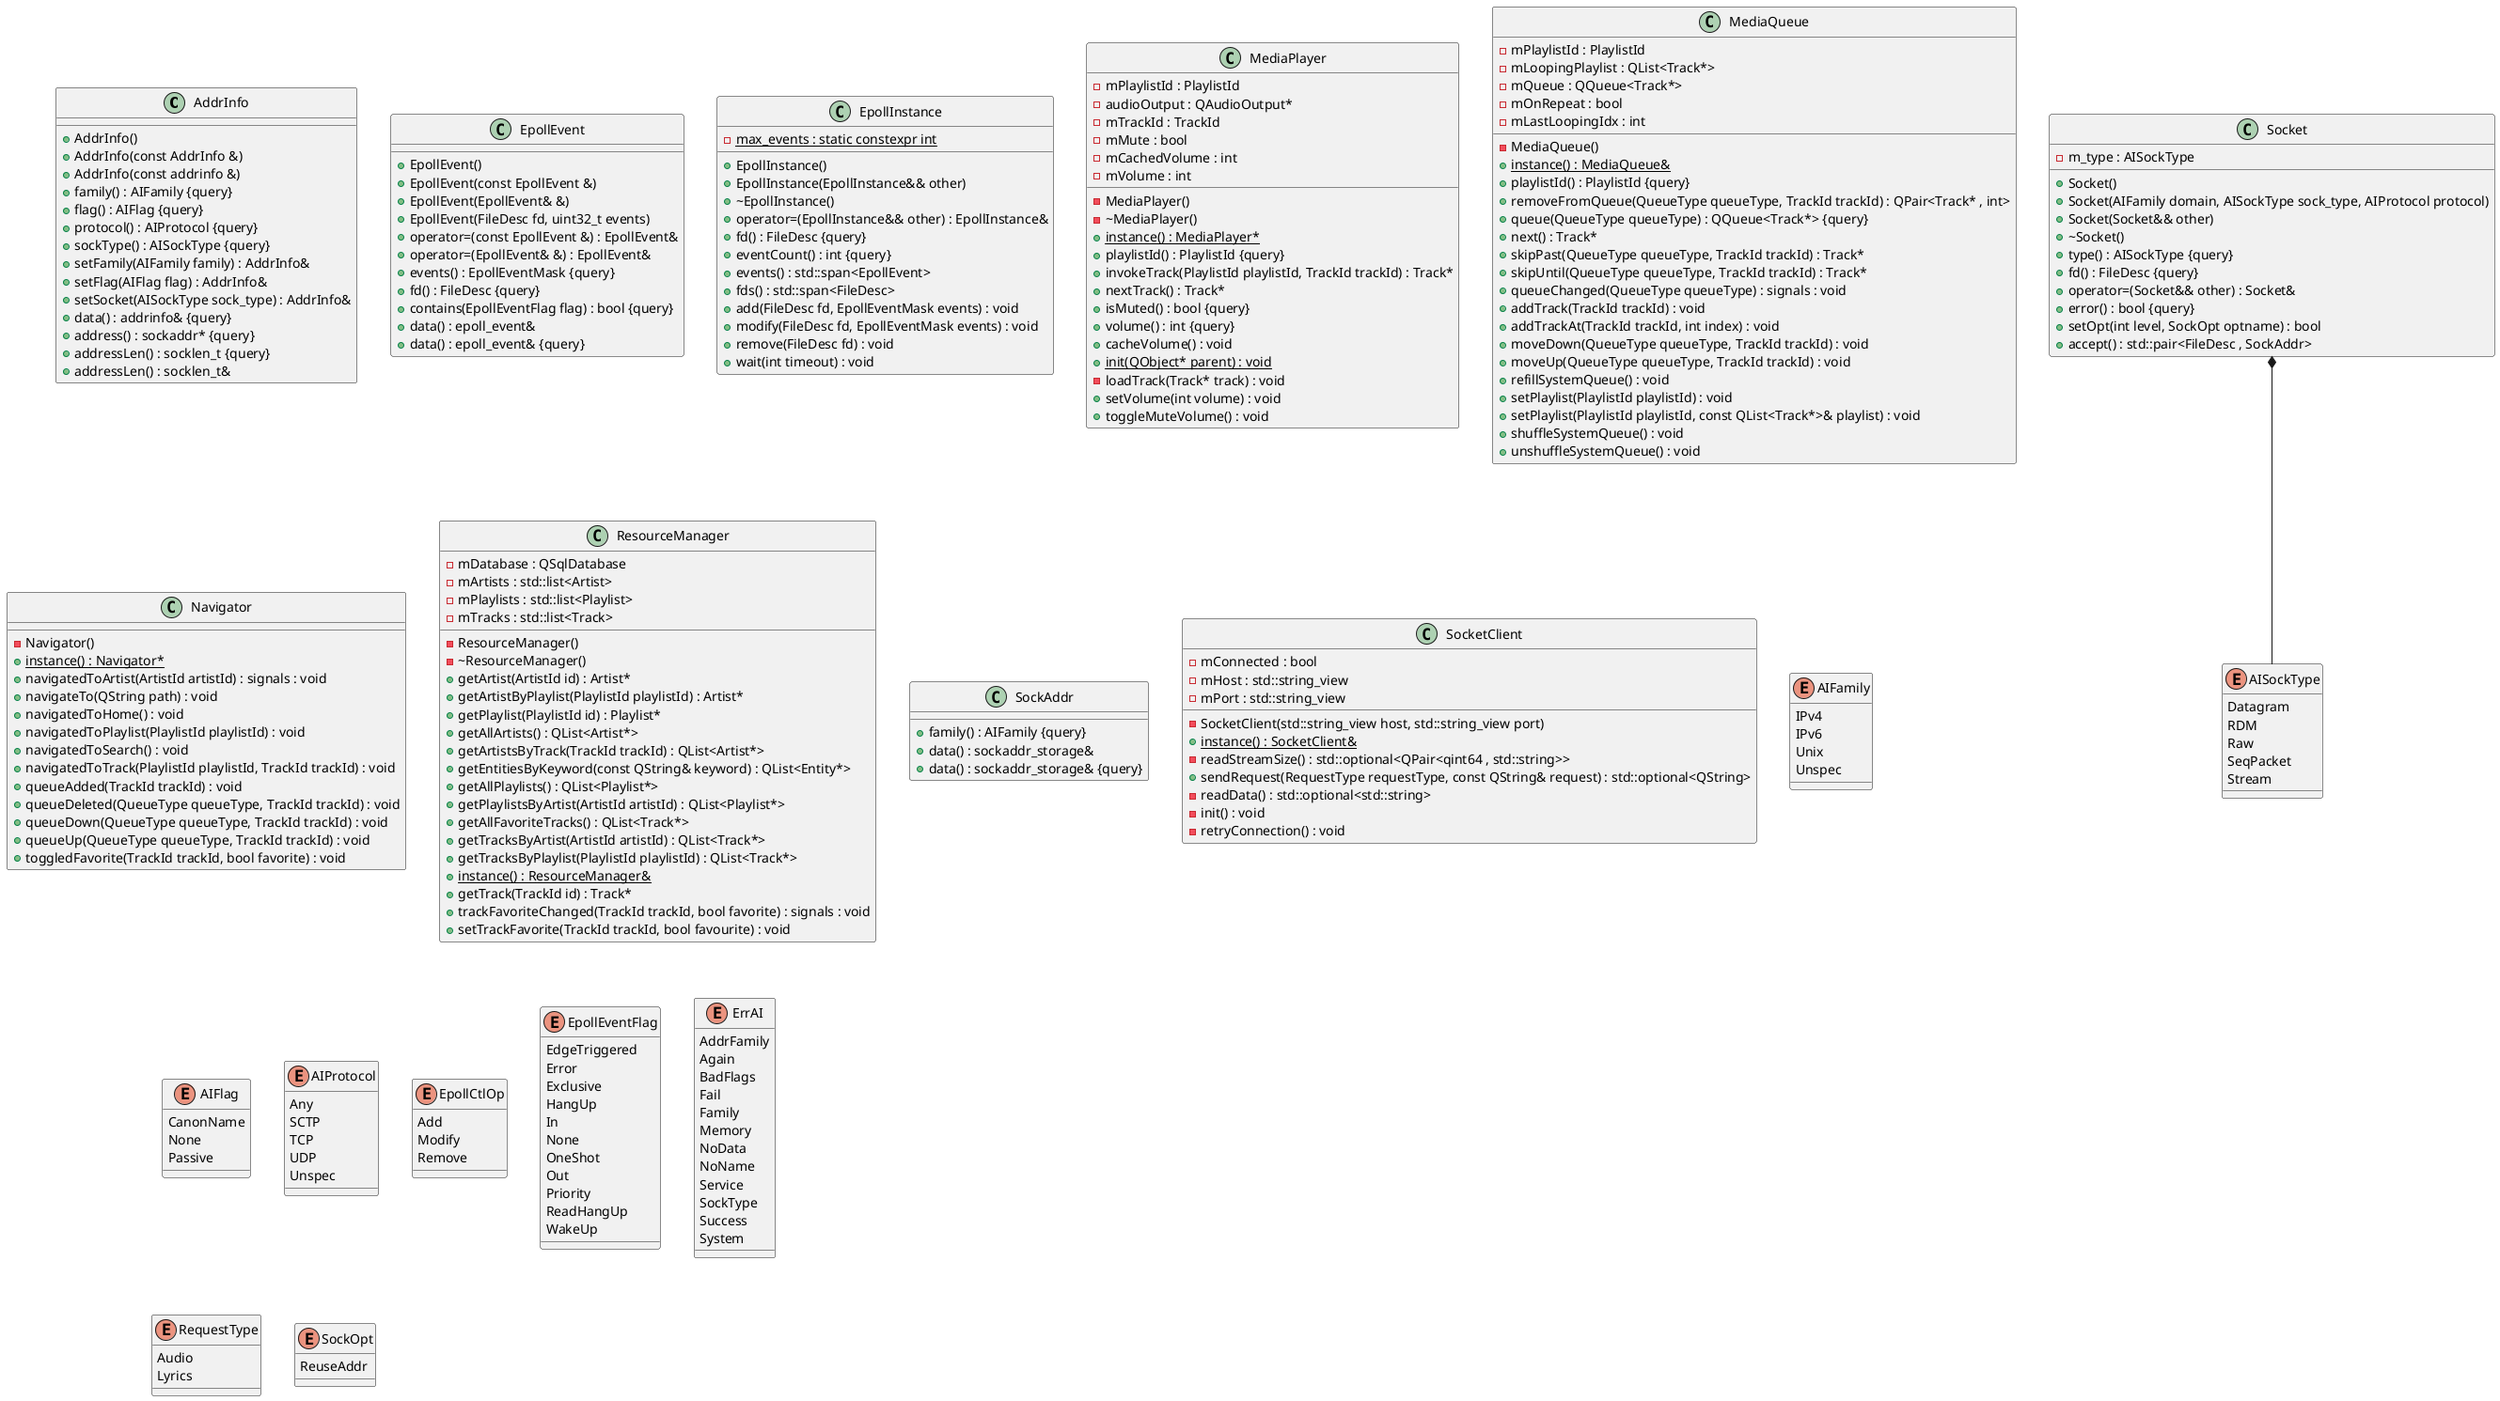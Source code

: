 @startuml





/' Objects '/

class AddrInfo {
	+AddrInfo()
	+AddrInfo(const AddrInfo &)
	+AddrInfo(const addrinfo &)
	+family() : AIFamily {query}
	+flag() : AIFlag {query}
	+protocol() : AIProtocol {query}
	+sockType() : AISockType {query}
	+setFamily(AIFamily family) : AddrInfo&
	+setFlag(AIFlag flag) : AddrInfo&
	+setSocket(AISockType sock_type) : AddrInfo&
	+data() : addrinfo& {query}
	+address() : sockaddr* {query}
	+addressLen() : socklen_t {query}
	+addressLen() : socklen_t&
}


class EpollEvent {
	+EpollEvent()
	+EpollEvent(const EpollEvent &)
	+EpollEvent(EpollEvent& &)
	+EpollEvent(FileDesc fd, uint32_t events)
	+operator=(const EpollEvent &) : EpollEvent&
	+operator=(EpollEvent& &) : EpollEvent&
	+events() : EpollEventMask {query}
	+fd() : FileDesc {query}
	+contains(EpollEventFlag flag) : bool {query}
	+data() : epoll_event&
	+data() : epoll_event& {query}
}


class EpollInstance {
	+EpollInstance()
	+EpollInstance(EpollInstance&& other)
	+~EpollInstance()
	+operator=(EpollInstance&& other) : EpollInstance&
	+fd() : FileDesc {query}
	+eventCount() : int {query}
	-{static} max_events : static constexpr int
	+events() : std::span<EpollEvent>
	+fds() : std::span<FileDesc>
	+add(FileDesc fd, EpollEventMask events) : void
	+modify(FileDesc fd, EpollEventMask events) : void
	+remove(FileDesc fd) : void
	+wait(int timeout) : void
}


class MediaPlayer {
	-MediaPlayer()
	-~MediaPlayer()
	+{static} instance() : MediaPlayer*
	-mPlaylistId : PlaylistId
	+playlistId() : PlaylistId {query}
	-audioOutput : QAudioOutput*
	+invokeTrack(PlaylistId playlistId, TrackId trackId) : Track*
	+nextTrack() : Track*
	-mTrackId : TrackId
	+isMuted() : bool {query}
	-mMute : bool
	-mCachedVolume : int
	-mVolume : int
	+volume() : int {query}
	+cacheVolume() : void
	+{static} init(QObject* parent) : void
	-loadTrack(Track* track) : void
	+setVolume(int volume) : void
	+toggleMuteVolume() : void
}


class MediaQueue {
	-MediaQueue()
	+{static} instance() : MediaQueue&
	-mPlaylistId : PlaylistId
	+playlistId() : PlaylistId {query}
	-mLoopingPlaylist : QList<Track*>
	+removeFromQueue(QueueType queueType, TrackId trackId) : QPair<Track* , int>
	-mQueue : QQueue<Track*>
	+queue(QueueType queueType) : QQueue<Track*> {query}
	+next() : Track*
	+skipPast(QueueType queueType, TrackId trackId) : Track*
	+skipUntil(QueueType queueType, TrackId trackId) : Track*
	-mOnRepeat : bool
	-mLastLoopingIdx : int
	+queueChanged(QueueType queueType) : signals : void
	+addTrack(TrackId trackId) : void
	+addTrackAt(TrackId trackId, int index) : void
	+moveDown(QueueType queueType, TrackId trackId) : void
	+moveUp(QueueType queueType, TrackId trackId) : void
	+refillSystemQueue() : void
	+setPlaylist(PlaylistId playlistId) : void
	+setPlaylist(PlaylistId playlistId, const QList<Track*>& playlist) : void
	+shuffleSystemQueue() : void
	+unshuffleSystemQueue() : void
}


class Navigator {
	-Navigator()
	+{static} instance() : Navigator*
	+navigatedToArtist(ArtistId artistId) : signals : void
	+navigateTo(QString path) : void
	+navigatedToHome() : void
	+navigatedToPlaylist(PlaylistId playlistId) : void
	+navigatedToSearch() : void
	+navigatedToTrack(PlaylistId playlistId, TrackId trackId) : void
	+queueAdded(TrackId trackId) : void
	+queueDeleted(QueueType queueType, TrackId trackId) : void
	+queueDown(QueueType queueType, TrackId trackId) : void
	+queueUp(QueueType queueType, TrackId trackId) : void
	+toggledFavorite(TrackId trackId, bool favorite) : void
}


class ResourceManager {
	-ResourceManager()
	-~ResourceManager()
	+getArtist(ArtistId id) : Artist*
	+getArtistByPlaylist(PlaylistId playlistId) : Artist*
	+getPlaylist(PlaylistId id) : Playlist*
	+getAllArtists() : QList<Artist*>
	+getArtistsByTrack(TrackId trackId) : QList<Artist*>
	+getEntitiesByKeyword(const QString& keyword) : QList<Entity*>
	+getAllPlaylists() : QList<Playlist*>
	+getPlaylistsByArtist(ArtistId artistId) : QList<Playlist*>
	+getAllFavoriteTracks() : QList<Track*>
	+getTracksByArtist(ArtistId artistId) : QList<Track*>
	+getTracksByPlaylist(PlaylistId playlistId) : QList<Track*>
	-mDatabase : QSqlDatabase
	+{static} instance() : ResourceManager&
	+getTrack(TrackId id) : Track*
	+trackFavoriteChanged(TrackId trackId, bool favorite) : signals : void
	-mArtists : std::list<Artist>
	-mPlaylists : std::list<Playlist>
	-mTracks : std::list<Track>
	+setTrackFavorite(TrackId trackId, bool favourite) : void
}


class SockAddr {
	+family() : AIFamily {query}
	+data() : sockaddr_storage&
	+data() : sockaddr_storage& {query}
}


class Socket {
	+Socket()
	+Socket(AIFamily domain, AISockType sock_type, AIProtocol protocol)
	+Socket(Socket&& other)
	+~Socket()
	-m_type : AISockType
	+type() : AISockType {query}
	+fd() : FileDesc {query}
	+operator=(Socket&& other) : Socket&
	+error() : bool {query}
	+setOpt(int level, SockOpt optname) : bool
	+accept() : std::pair<FileDesc , SockAddr>
}


class SocketClient {
	-SocketClient(std::string_view host, std::string_view port)
	+{static} instance() : SocketClient&
	-mConnected : bool
	-readStreamSize() : std::optional<QPair<qint64 , std::string>>
	+sendRequest(RequestType requestType, const QString& request) : std::optional<QString>
	-readData() : std::optional<std::string>
	-mHost : std::string_view
	-mPort : std::string_view
	-init() : void
	-retryConnection() : void
}


enum AIFamily {
	IPv4
	IPv6
	Unix
	Unspec
}


enum AIFlag {
	CanonName
	None
	Passive
}


enum AIProtocol {
	Any
	SCTP
	TCP
	UDP
	Unspec
}


enum AISockType {
	Datagram
	RDM
	Raw
	SeqPacket
	Stream
}


enum EpollCtlOp {
	Add
	Modify
	Remove
}


enum EpollEventFlag {
	EdgeTriggered
	Error
	Exclusive
	HangUp
	In
	None
	OneShot
	Out
	Priority
	ReadHangUp
	WakeUp
}


enum ErrAI {
	AddrFamily
	Again
	BadFlags
	Fail
	Family
	Memory
	NoData
	NoName
	Service
	SockType
	Success
	System
}


enum RequestType {
	Audio
	Lyrics
}


enum SockOpt {
	ReuseAddr
}





/' Inheritance relationships '/




/' Aggregation relationships '/

.Socket *-- .AISockType






/' Nested objects '/



@enduml
